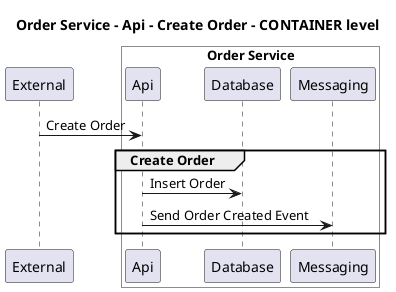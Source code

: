 @startuml

title Order Service - Api - Create Order - CONTAINER level

participant "External" as C4InterFlow.SoftwareSystems.ExternalSystem

box "Order Service" #White
    participant "Api" as ECommercePlatform.SoftwareSystems.OrderService.Containers.Api
    participant "Database" as ECommercePlatform.SoftwareSystems.OrderService.Containers.Database
    participant "Messaging" as ECommercePlatform.SoftwareSystems.OrderService.Containers.Messaging
end box


C4InterFlow.SoftwareSystems.ExternalSystem -> ECommercePlatform.SoftwareSystems.OrderService.Containers.Api : Create Order
group Create Order
ECommercePlatform.SoftwareSystems.OrderService.Containers.Api -> ECommercePlatform.SoftwareSystems.OrderService.Containers.Database : Insert Order
ECommercePlatform.SoftwareSystems.OrderService.Containers.Api -> ECommercePlatform.SoftwareSystems.OrderService.Containers.Messaging : Send Order Created Event
end


@enduml
